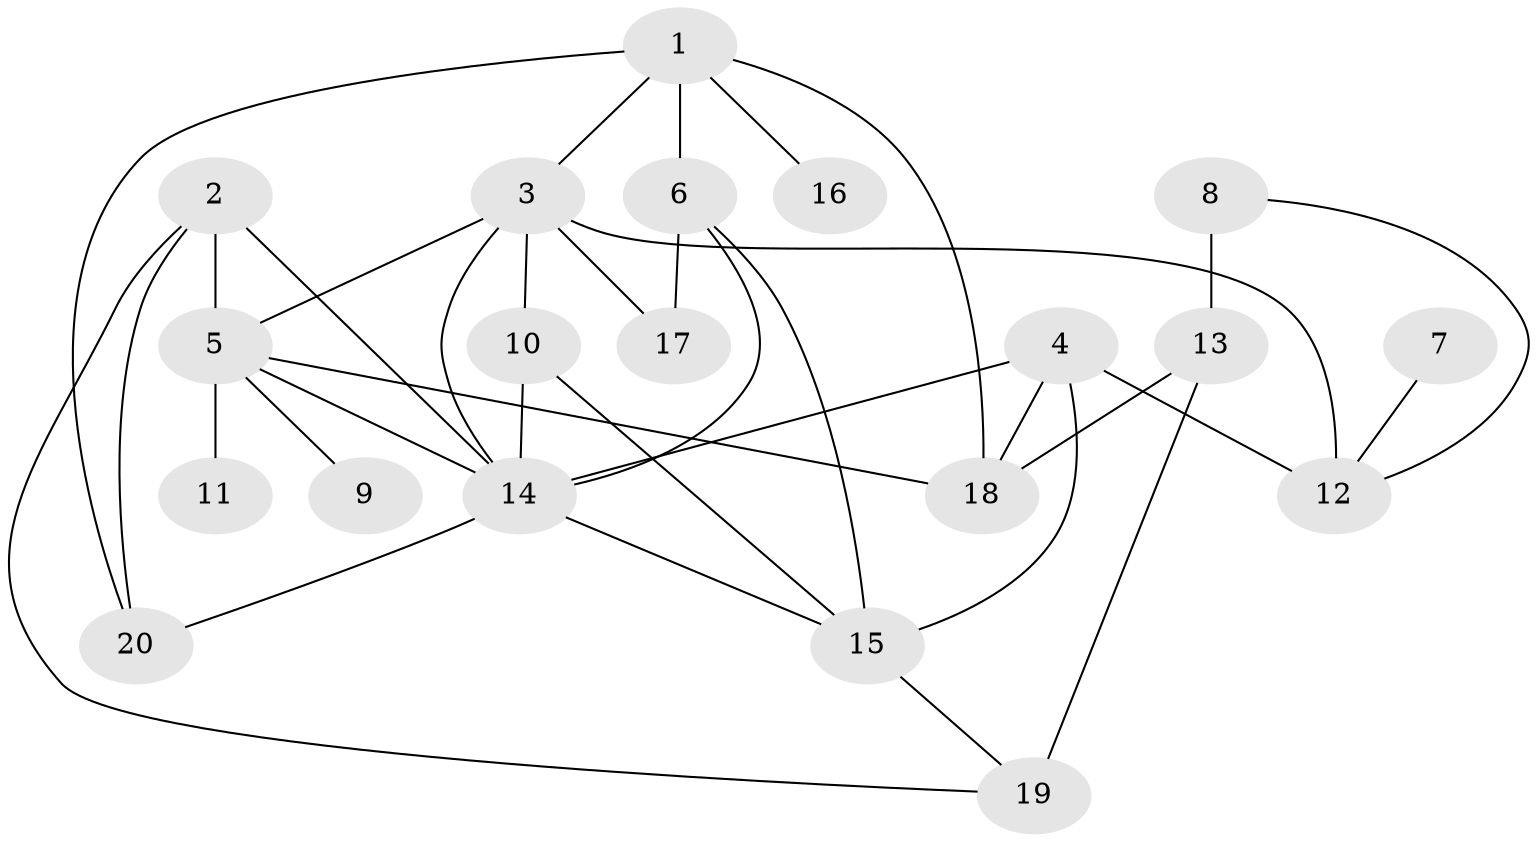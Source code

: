 // original degree distribution, {6: 0.017241379310344827, 7: 0.017241379310344827, 3: 0.27586206896551724, 4: 0.1206896551724138, 1: 0.1896551724137931, 2: 0.3103448275862069, 5: 0.06896551724137931}
// Generated by graph-tools (version 1.1) at 2025/36/03/04/25 23:36:11]
// undirected, 20 vertices, 35 edges
graph export_dot {
  node [color=gray90,style=filled];
  1;
  2;
  3;
  4;
  5;
  6;
  7;
  8;
  9;
  10;
  11;
  12;
  13;
  14;
  15;
  16;
  17;
  18;
  19;
  20;
  1 -- 3 [weight=1.0];
  1 -- 6 [weight=1.0];
  1 -- 16 [weight=1.0];
  1 -- 18 [weight=1.0];
  1 -- 20 [weight=1.0];
  2 -- 5 [weight=2.0];
  2 -- 14 [weight=1.0];
  2 -- 19 [weight=1.0];
  2 -- 20 [weight=1.0];
  3 -- 5 [weight=1.0];
  3 -- 10 [weight=1.0];
  3 -- 12 [weight=1.0];
  3 -- 14 [weight=1.0];
  3 -- 17 [weight=1.0];
  4 -- 12 [weight=1.0];
  4 -- 14 [weight=1.0];
  4 -- 15 [weight=1.0];
  4 -- 18 [weight=1.0];
  5 -- 9 [weight=1.0];
  5 -- 11 [weight=1.0];
  5 -- 14 [weight=1.0];
  5 -- 18 [weight=1.0];
  6 -- 14 [weight=1.0];
  6 -- 15 [weight=1.0];
  6 -- 17 [weight=1.0];
  7 -- 12 [weight=1.0];
  8 -- 12 [weight=1.0];
  8 -- 13 [weight=2.0];
  10 -- 14 [weight=1.0];
  10 -- 15 [weight=1.0];
  13 -- 18 [weight=1.0];
  13 -- 19 [weight=2.0];
  14 -- 15 [weight=1.0];
  14 -- 20 [weight=1.0];
  15 -- 19 [weight=1.0];
}
